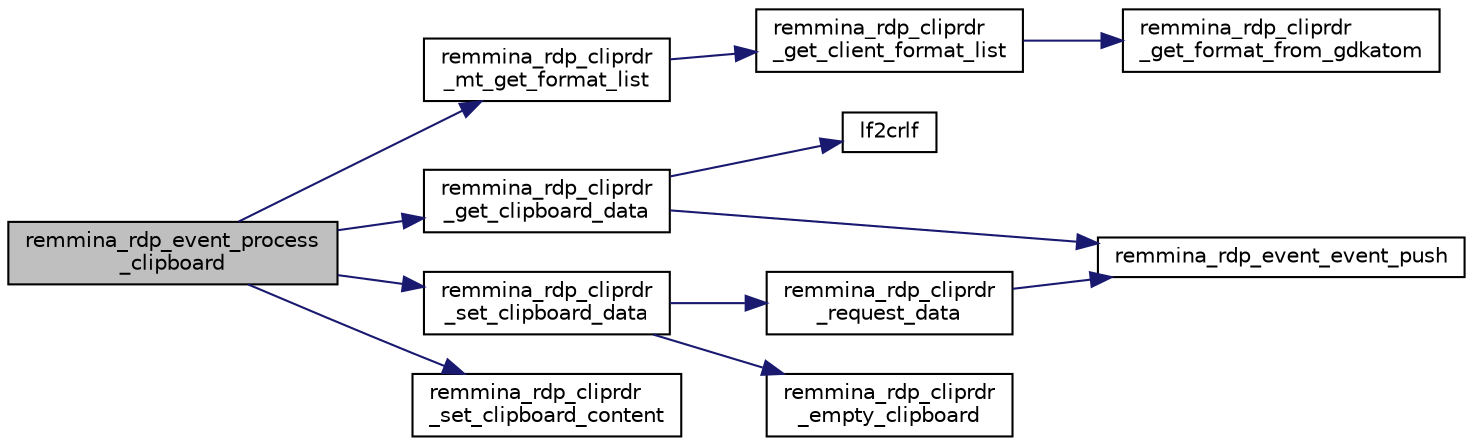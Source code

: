 digraph "remmina_rdp_event_process_clipboard"
{
  edge [fontname="Helvetica",fontsize="10",labelfontname="Helvetica",labelfontsize="10"];
  node [fontname="Helvetica",fontsize="10",shape=record];
  rankdir="LR";
  Node94 [label="remmina_rdp_event_process\l_clipboard",height=0.2,width=0.4,color="black", fillcolor="grey75", style="filled", fontcolor="black"];
  Node94 -> Node95 [color="midnightblue",fontsize="10",style="solid",fontname="Helvetica"];
  Node95 [label="remmina_rdp_cliprdr\l_mt_get_format_list",height=0.2,width=0.4,color="black", fillcolor="white", style="filled",URL="$rdp__cliprdr_8c.html#a9d9b4fd8f4efbac086e3a2a274647ce5"];
  Node95 -> Node96 [color="midnightblue",fontsize="10",style="solid",fontname="Helvetica"];
  Node96 [label="remmina_rdp_cliprdr\l_get_client_format_list",height=0.2,width=0.4,color="black", fillcolor="white", style="filled",URL="$rdp__cliprdr_8c.html#accb7cad54767b8f658b8ea438690ef4f"];
  Node96 -> Node97 [color="midnightblue",fontsize="10",style="solid",fontname="Helvetica"];
  Node97 [label="remmina_rdp_cliprdr\l_get_format_from_gdkatom",height=0.2,width=0.4,color="black", fillcolor="white", style="filled",URL="$rdp__cliprdr_8c.html#a7eb7cd7eeab0e52c33721cc0564964ea"];
  Node94 -> Node98 [color="midnightblue",fontsize="10",style="solid",fontname="Helvetica"];
  Node98 [label="remmina_rdp_cliprdr\l_get_clipboard_data",height=0.2,width=0.4,color="black", fillcolor="white", style="filled",URL="$rdp__cliprdr_8c.html#a1875ac25f73dd93e4b716746e7c6b8d5"];
  Node98 -> Node99 [color="midnightblue",fontsize="10",style="solid",fontname="Helvetica"];
  Node99 [label="lf2crlf",height=0.2,width=0.4,color="black", fillcolor="white", style="filled",URL="$rdp__cliprdr_8c.html#a4f9d059736e69df00273ec853d15c772"];
  Node98 -> Node100 [color="midnightblue",fontsize="10",style="solid",fontname="Helvetica"];
  Node100 [label="remmina_rdp_event_event_push",height=0.2,width=0.4,color="black", fillcolor="white", style="filled",URL="$rdp__event_8c.html#ad446d6471bddba97f8bfcee8c51e4580"];
  Node94 -> Node101 [color="midnightblue",fontsize="10",style="solid",fontname="Helvetica"];
  Node101 [label="remmina_rdp_cliprdr\l_set_clipboard_data",height=0.2,width=0.4,color="black", fillcolor="white", style="filled",URL="$rdp__cliprdr_8c.html#a007ce9136242f75dc148bd4e2ee5fde5"];
  Node101 -> Node102 [color="midnightblue",fontsize="10",style="solid",fontname="Helvetica"];
  Node102 [label="remmina_rdp_cliprdr\l_request_data",height=0.2,width=0.4,color="black", fillcolor="white", style="filled",URL="$rdp__cliprdr_8c.html#a48904924b1064d1bb3bfb6116bac6bd3"];
  Node102 -> Node100 [color="midnightblue",fontsize="10",style="solid",fontname="Helvetica"];
  Node101 -> Node103 [color="midnightblue",fontsize="10",style="solid",fontname="Helvetica"];
  Node103 [label="remmina_rdp_cliprdr\l_empty_clipboard",height=0.2,width=0.4,color="black", fillcolor="white", style="filled",URL="$rdp__cliprdr_8c.html#a719b6820f66508f8acb943a1bf1a495d"];
  Node94 -> Node104 [color="midnightblue",fontsize="10",style="solid",fontname="Helvetica"];
  Node104 [label="remmina_rdp_cliprdr\l_set_clipboard_content",height=0.2,width=0.4,color="black", fillcolor="white", style="filled",URL="$rdp__cliprdr_8c.html#ac3bc1f06354bf50b72d770f6d14ce0b3"];
}
